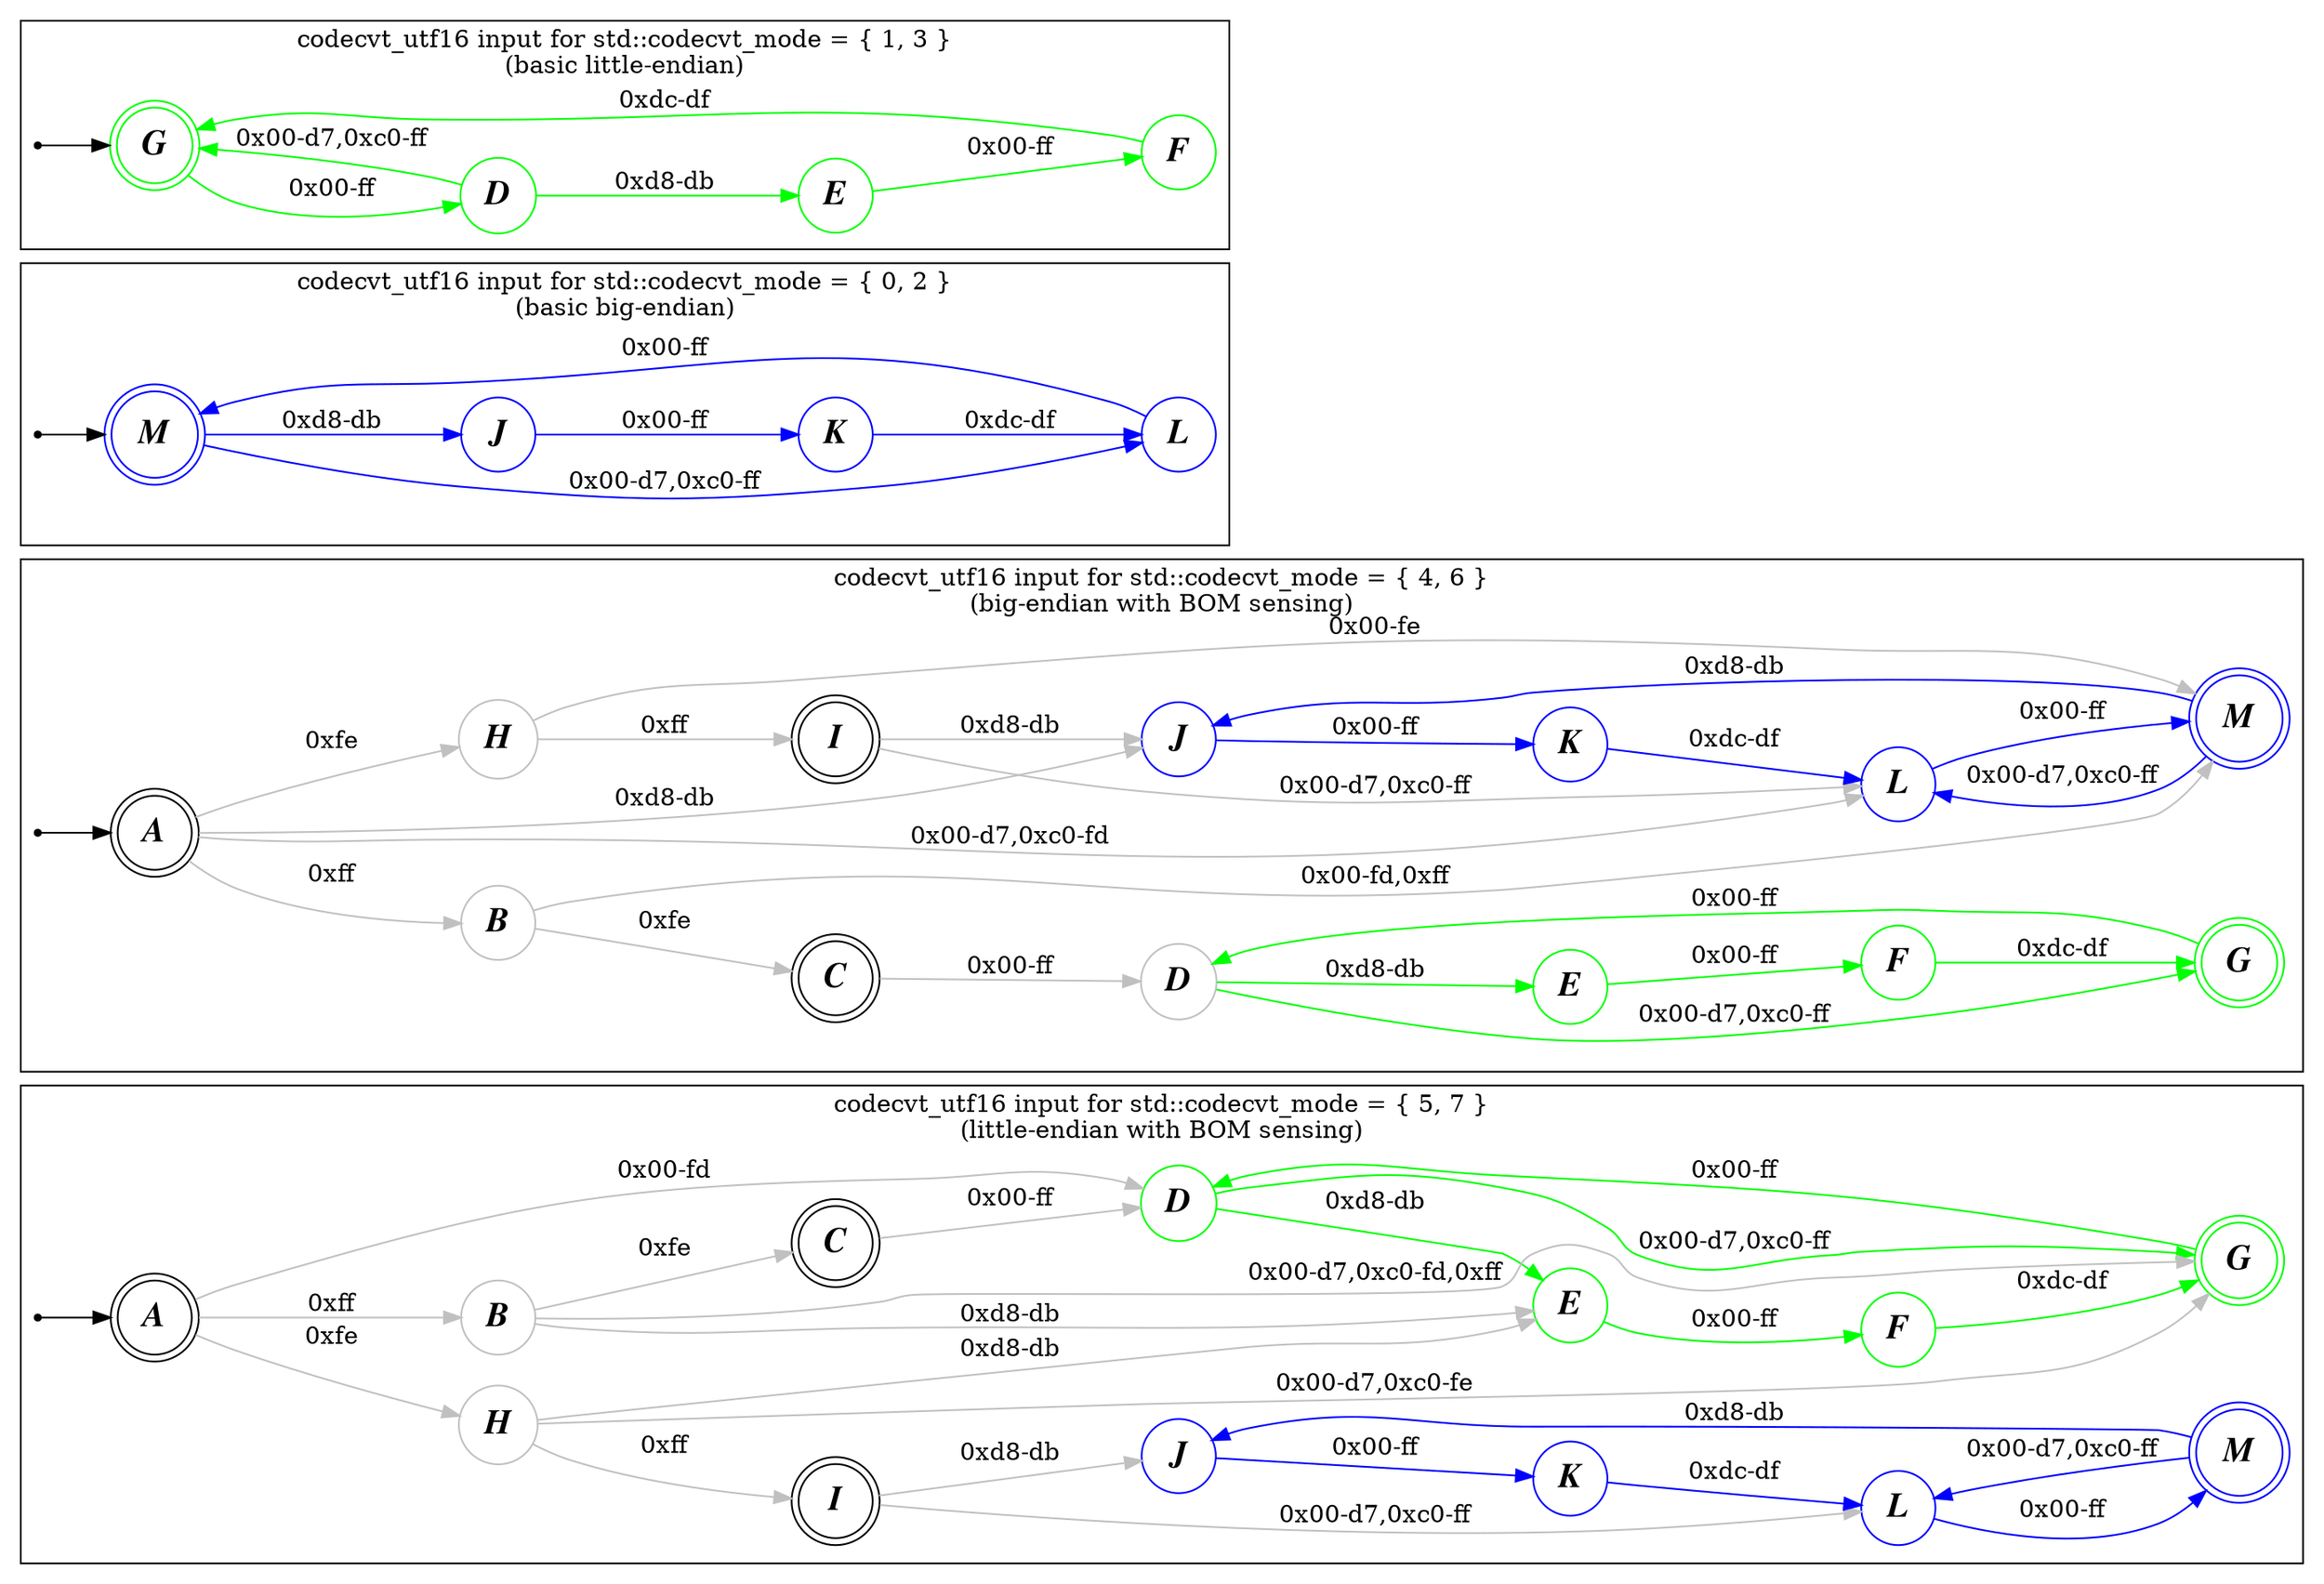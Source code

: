 digraph Input {
	rankdir="LR"
	node [shape=circle,fontname="times bold italic",fontsize=20]
//	edge [fontname=courier]

	Initial2 [shape=point]
	subgraph cluster_two {
		label="codecvt_utf16 input for std::codecvt_mode = { 5, 7 }
(little-endian with BOM sensing)"

		Initial2 -> A2

		A2 [peripheries=2]
		I2 [peripheries=2]
		C2 [peripheries=2]
		subgraph big_endian {
			node [color="blue"]
			edge [color="blue"]
			J2 -> K2 [label="0x00-ff"]
			K2 -> L2 [label="0xdc-df"]
			M2 -> L2 [label="0x00-d7,0xc0-ff"]
			M2 -> J2 [label="0xd8-db"]
			L2 -> M2 [label="0x00-ff"]

			J2 [label="J"]
			K2 [label="K"]
			L2 [label="L"]
			M2 [label="M",peripheries=2]
		}

		subgraph little_endian {
			node [color="green"]
			edge [color="green"]
			D2 -> G2 [label="0x00-d7,0xc0-ff"]
			D2 -> E2 [label="0xd8-db"]
			E2 -> F2 [label="0x00-ff"]
			F2 -> G2 [label="0xdc-df"]
			G2 -> D2 [label="0x00-ff"]

			D2 [label="D"]
			E2 [label="E"]
			F2 [label="F"]
			G2 [label="G",peripheries=2]
		}

		subgraph BOM {
			edge [color="gray"]
			node [color="gray"]
			A2 -> D2 [label="0x00-fd"]
			A2 -> H2 [label="0xfe"]
			A2 -> B2 [label="0xff"]

			B2 -> G2 [label="0x00-d7,0xc0-fd,0xff"]
			B2 -> C2 [label="0xfe"]
			B2 -> E2 [label="0xd8-db"]

			C2 -> D2 [label="0x00-ff"]

			H2 -> I2 [label="0xff"]
			H2 -> G2 [label="0x00-d7,0xc0-fe"]
			H2 -> E2 [label="0xd8-db"]

			I2 -> L2 [label="0x00-d7,0xc0-ff"]
			I2 -> J2 [label="0xd8-db"]

			A2 [label="A"]
			B2 [label="B"]
			C2 [label="C"]
			H2 [label="H"]
			I2 [label="I"]
		}

		{ rank=max G2; M2; }
	}

	Initial1 [shape=point]
	subgraph cluster_one {
		label="codecvt_utf16 input for std::codecvt_mode = { 4, 6 }
(big-endian with BOM sensing)"

		A1 [peripheries=2]
		C1 [peripheries=2]
		I1 [peripheries=2]

		Initial1 -> A1

		subgraph BOM {
			edge [color="gray"]
			node [color="gray"]
			A1 -> B1 [label="0xff"]
			A1 -> H1 [label="0xfe"]
			A1 -> L1 [label="0x00-d7,0xc0-fd"]
			A1 -> J1 [label="0xd8-db"]

			B1 -> M1 [label="0x00-fd,0xff"]
			B1 -> C1 [label="0xfe"]
			C1 -> D1 [label="0x00-ff"]

			H1 -> I1 [label="0xff"]
			H1 -> M1 [label="0x00-fe"]
			I1 -> L1 [label="0x00-d7,0xc0-ff"]
			I1 -> J1 [label="0xd8-db"]

			A1 [label="A"]
			B1 [label="B"]
			C1 [label="C"]
			H1 [label="H"]
			I1 [label="I"]
		}
		subgraph little_endian {
			node [color="green"]
			edge [color="green"]
			D1 -> G1 [label="0x00-d7,0xc0-ff"]
			D1 -> E1 [label="0xd8-db"]
			E1 -> F1 [label="0x00-ff"]
			F1 -> G1 [label="0xdc-df"]
			G1 -> D1 [label="0x00-ff"]

			D1 [label="D"]
			E1 [label="E"]
			F1 [label="F"]
			G1 [label="G",peripheries=2]
		}

		subgraph big_endian {
			node [color="blue"]
			edge [color="blue"]
			J1 -> K1 [label="0x00-ff"]
			K1 -> L1 [label="0xdc-df"]
			L1 -> M1 [label="0x00-ff"]
			M1 -> L1 [label="0x00-d7,0xc0-ff"]
			M1 -> J1 [label="0xd8-db"]

			J1 [label="J",color=blue]
			K1 [label="K",color=blue]
			L1 [label="L",color=blue]
			M1 [label="M",peripheries=2,color=blue]
		}


		{ rank=max G1; M1; }
	}

	Initial3 [shape=point]
	subgraph cluster_three {
		label="codecvt_utf16 input for std::codecvt_mode = { 0, 2 }
(basic big-endian)"

		Initial3 -> M3

		subgraph big_endian {
			node [color="blue"]
			edge [color="blue"]
			M3 -> L3 [label="0x00-d7,0xc0-ff"]
			L3 -> M3 [label="0x00-ff"]
			M3 -> J3 [label="0xd8-db"]
			J3 -> K3 [label="0x00-ff"]
			K3 -> L3 [label="0xdc-df"]

			J3 [label="J"]
			K3 [label="K"]
			L3 [label="L"]
			M3 [label="M",color=blue,peripheries=2]
		}

		//{ rank=max M3; }
	}

	Initial4 [shape=point]
	subgraph cluster_four {
		label="codecvt_utf16 input for std::codecvt_mode = { 1, 3 }
(basic little-endian)"

		Initial4 -> G4

		subgraph little_endian {
			node [color="green"]
			edge [color="green"]
			G4 -> D4 [label="0x00-ff"]
			D4 -> G4 [label="0x00-d7,0xc0-ff"]
			D4 -> E4 [label="0xd8-db"]
			E4 -> F4 [label="0x00-ff"]
			F4 -> G4 [label="0xdc-df"]

			D4 [label="D"]
			E4 [label="E"]
			F4 [label="F"]
			G4 [label="G",color=green,peripheries=2]
		}
	}

}
